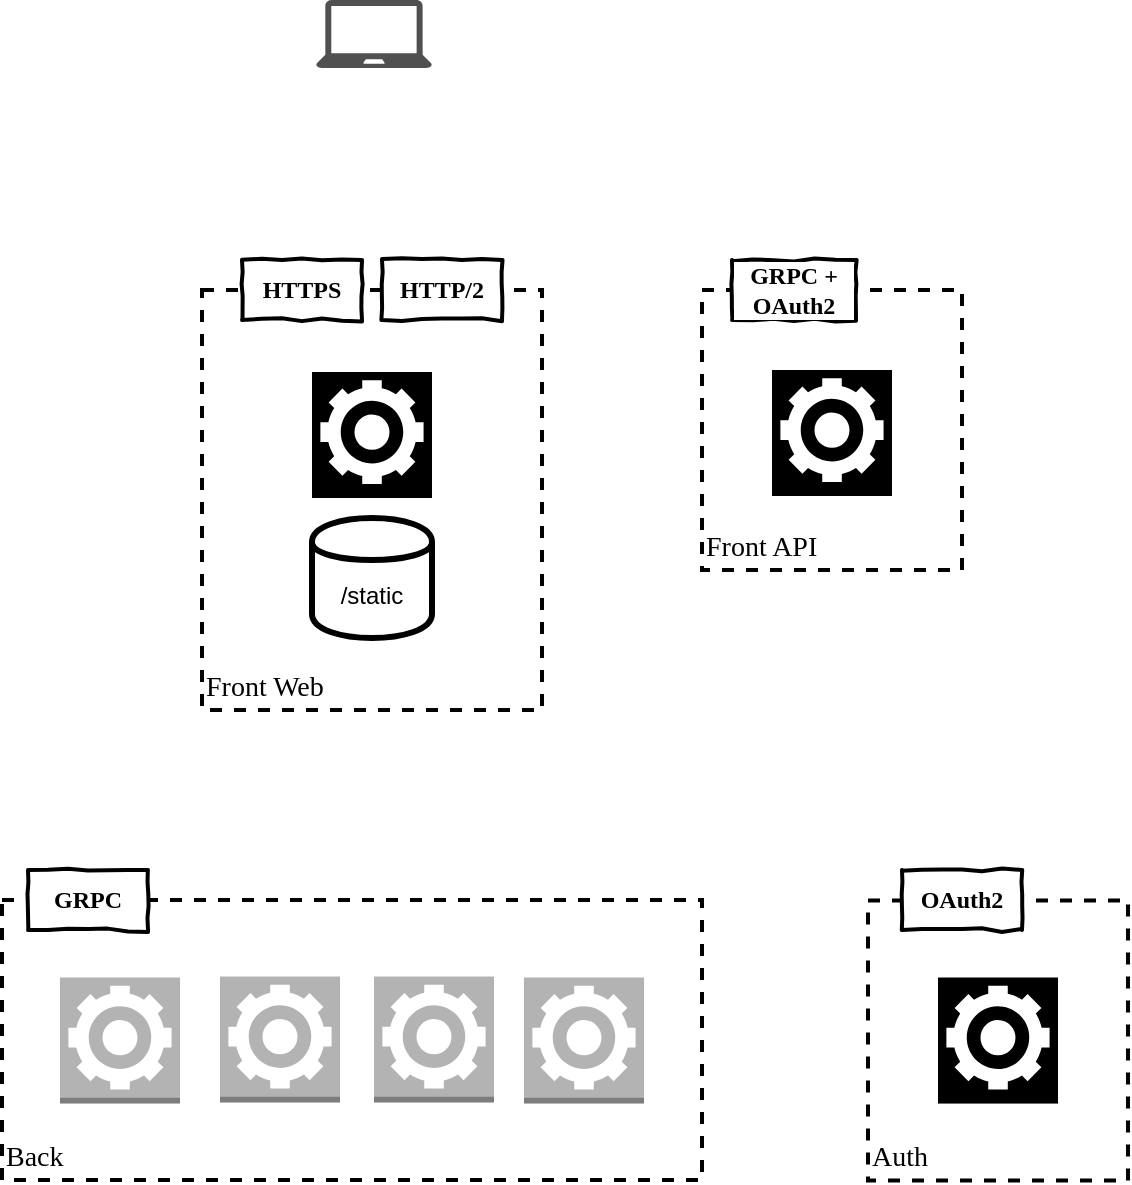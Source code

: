 <mxfile version="12.5.5" type="device"><diagram id="St3iAKWcgn9Tl19Is4MX" name="Page-1"><mxGraphModel dx="1382" dy="807" grid="1" gridSize="10" guides="1" tooltips="1" connect="1" arrows="1" fold="1" page="1" pageScale="1" pageWidth="850" pageHeight="1100" math="0" shadow="0"><root><mxCell id="0"/><mxCell id="1" parent="0"/><mxCell id="Qmd833L3rsoNZtajw5aN-4" value="Front API" style="rounded=0;whiteSpace=wrap;html=1;dashed=1;verticalAlign=bottom;align=left;strokeWidth=2;fontSize=14;fontFamily=Verdana;" vertex="1" parent="1"><mxGeometry x="480" y="235" width="130" height="140" as="geometry"/></mxCell><mxCell id="Qmd833L3rsoNZtajw5aN-1" value="Front Web" style="rounded=0;whiteSpace=wrap;html=1;dashed=1;verticalAlign=bottom;align=left;strokeWidth=2;fontSize=14;fontFamily=Verdana;" vertex="1" parent="1"><mxGeometry x="230" y="235" width="170" height="210" as="geometry"/></mxCell><mxCell id="Qmd833L3rsoNZtajw5aN-2" value="Back" style="rounded=0;whiteSpace=wrap;html=1;dashed=1;verticalAlign=bottom;align=left;strokeWidth=2;fontSize=14;fontFamily=Verdana;" vertex="1" parent="1"><mxGeometry x="130" y="540" width="350" height="140" as="geometry"/></mxCell><mxCell id="Qmd833L3rsoNZtajw5aN-3" value="Auth" style="rounded=0;whiteSpace=wrap;html=1;dashed=1;align=left;verticalAlign=bottom;strokeWidth=2;fontSize=14;fontFamily=Verdana;" vertex="1" parent="1"><mxGeometry x="563" y="540.25" width="130" height="140" as="geometry"/></mxCell><mxCell id="Qmd833L3rsoNZtajw5aN-20" value="" style="pointerEvents=1;shadow=0;dashed=0;html=1;strokeColor=none;fillColor=#505050;labelPosition=center;verticalLabelPosition=bottom;verticalAlign=top;outlineConnect=0;align=center;shape=mxgraph.office.devices.laptop;labelBackgroundColor=#ffffff;" vertex="1" parent="1"><mxGeometry x="287" y="90" width="58" height="34" as="geometry"/></mxCell><mxCell id="Qmd833L3rsoNZtajw5aN-21" value="" style="outlineConnect=0;dashed=0;verticalLabelPosition=bottom;verticalAlign=top;align=center;html=1;shape=mxgraph.aws3.worker;fillColor=#B3B3B3;gradientColor=none;strokeColor=#000000;fontColor=#B3B3B3;" vertex="1" parent="1"><mxGeometry x="159" y="578.75" width="60" height="63" as="geometry"/></mxCell><mxCell id="Qmd833L3rsoNZtajw5aN-22" value="" style="outlineConnect=0;dashed=0;verticalLabelPosition=bottom;verticalAlign=top;align=center;html=1;shape=mxgraph.aws3.worker;fillColor=#B3B3B3;gradientColor=none;strokeColor=#000000;fontColor=#B3B3B3;" vertex="1" parent="1"><mxGeometry x="239" y="578.25" width="60" height="63" as="geometry"/></mxCell><mxCell id="Qmd833L3rsoNZtajw5aN-23" value="" style="outlineConnect=0;dashed=0;verticalLabelPosition=bottom;verticalAlign=top;align=center;html=1;shape=mxgraph.aws3.worker;fillColor=#B3B3B3;gradientColor=none;strokeColor=#000000;fontColor=#B3B3B3;" vertex="1" parent="1"><mxGeometry x="316" y="578.25" width="60" height="63" as="geometry"/></mxCell><mxCell id="Qmd833L3rsoNZtajw5aN-24" value="" style="outlineConnect=0;dashed=0;verticalLabelPosition=bottom;verticalAlign=top;align=center;html=1;shape=mxgraph.aws3.worker;fillColor=#B3B3B3;gradientColor=none;strokeColor=#000000;fontColor=#B3B3B3;" vertex="1" parent="1"><mxGeometry x="391" y="578.75" width="60" height="63" as="geometry"/></mxCell><mxCell id="Qmd833L3rsoNZtajw5aN-25" value="" style="outlineConnect=0;dashed=0;verticalLabelPosition=bottom;verticalAlign=top;align=center;html=1;shape=mxgraph.aws3.worker;fillColor=#000000;gradientColor=none;strokeColor=#000000;" vertex="1" parent="1"><mxGeometry x="598" y="578.75" width="60" height="63" as="geometry"/></mxCell><mxCell id="Qmd833L3rsoNZtajw5aN-35" value="/static" style="shape=cylinder;whiteSpace=wrap;html=1;boundedLbl=1;backgroundOutline=1;labelBackgroundColor=#FFFFFF;strokeColor=#000000;fillColor=#FFFFFF;fontColor=#000000;align=center;strokeWidth=3;" vertex="1" parent="1"><mxGeometry x="285" y="349" width="60" height="60" as="geometry"/></mxCell><mxCell id="Qmd833L3rsoNZtajw5aN-39" value="" style="outlineConnect=0;dashed=0;verticalLabelPosition=bottom;verticalAlign=top;align=center;html=1;shape=mxgraph.aws3.worker;fillColor=#000000;gradientColor=none;strokeColor=#000000;" vertex="1" parent="1"><mxGeometry x="515" y="275" width="60" height="63" as="geometry"/></mxCell><mxCell id="Qmd833L3rsoNZtajw5aN-41" value="HTTPS" style="html=1;whiteSpace=wrap;comic=1;strokeWidth=2;fontFamily=Comic Sans MS;fontStyle=1;labelBackgroundColor=#FFFFFF;fillColor=#FFFFFF;align=center;" vertex="1" parent="1"><mxGeometry x="250" y="220" width="60" height="30" as="geometry"/></mxCell><mxCell id="Qmd833L3rsoNZtajw5aN-42" value="HTTP/2" style="html=1;whiteSpace=wrap;comic=1;strokeWidth=2;fontFamily=Comic Sans MS;fontStyle=1;labelBackgroundColor=#FFFFFF;fillColor=#FFFFFF;align=center;" vertex="1" parent="1"><mxGeometry x="320" y="220" width="60" height="30" as="geometry"/></mxCell><mxCell id="Qmd833L3rsoNZtajw5aN-43" value="GRPC + OAuth2" style="html=1;whiteSpace=wrap;comic=1;strokeWidth=2;fontFamily=Comic Sans MS;fontStyle=1;labelBackgroundColor=#FFFFFF;fillColor=#FFFFFF;align=center;" vertex="1" parent="1"><mxGeometry x="495" y="220" width="62" height="30" as="geometry"/></mxCell><mxCell id="Qmd833L3rsoNZtajw5aN-45" value="OAuth2" style="html=1;whiteSpace=wrap;comic=1;strokeWidth=2;fontFamily=Comic Sans MS;fontStyle=1;labelBackgroundColor=#FFFFFF;fillColor=#FFFFFF;align=center;" vertex="1" parent="1"><mxGeometry x="580" y="525" width="60" height="30" as="geometry"/></mxCell><mxCell id="Qmd833L3rsoNZtajw5aN-46" value="GRPC" style="html=1;whiteSpace=wrap;comic=1;strokeWidth=2;fontFamily=Comic Sans MS;fontStyle=1;labelBackgroundColor=#FFFFFF;fillColor=#FFFFFF;align=center;" vertex="1" parent="1"><mxGeometry x="143" y="525" width="60" height="30" as="geometry"/></mxCell><mxCell id="Qmd833L3rsoNZtajw5aN-47" value="" style="outlineConnect=0;dashed=0;verticalLabelPosition=bottom;verticalAlign=top;align=center;html=1;shape=mxgraph.aws3.worker;fillColor=#000000;gradientColor=none;strokeColor=#000000;" vertex="1" parent="1"><mxGeometry x="285" y="276" width="60" height="63" as="geometry"/></mxCell></root></mxGraphModel></diagram></mxfile>